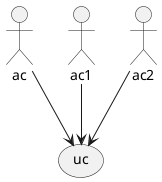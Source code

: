{
  "sha1": "jyoxedc6crmju3e25eliqvpcdp6psgs",
  "insertion": {
    "when": "2024-06-03T18:59:32.370Z",
    "user": "plantuml@gmail.com"
  }
}
@startuml
:ac: --> (uc)
:ac1: --> (uc)
:ac2: --> (uc)
@enduml
